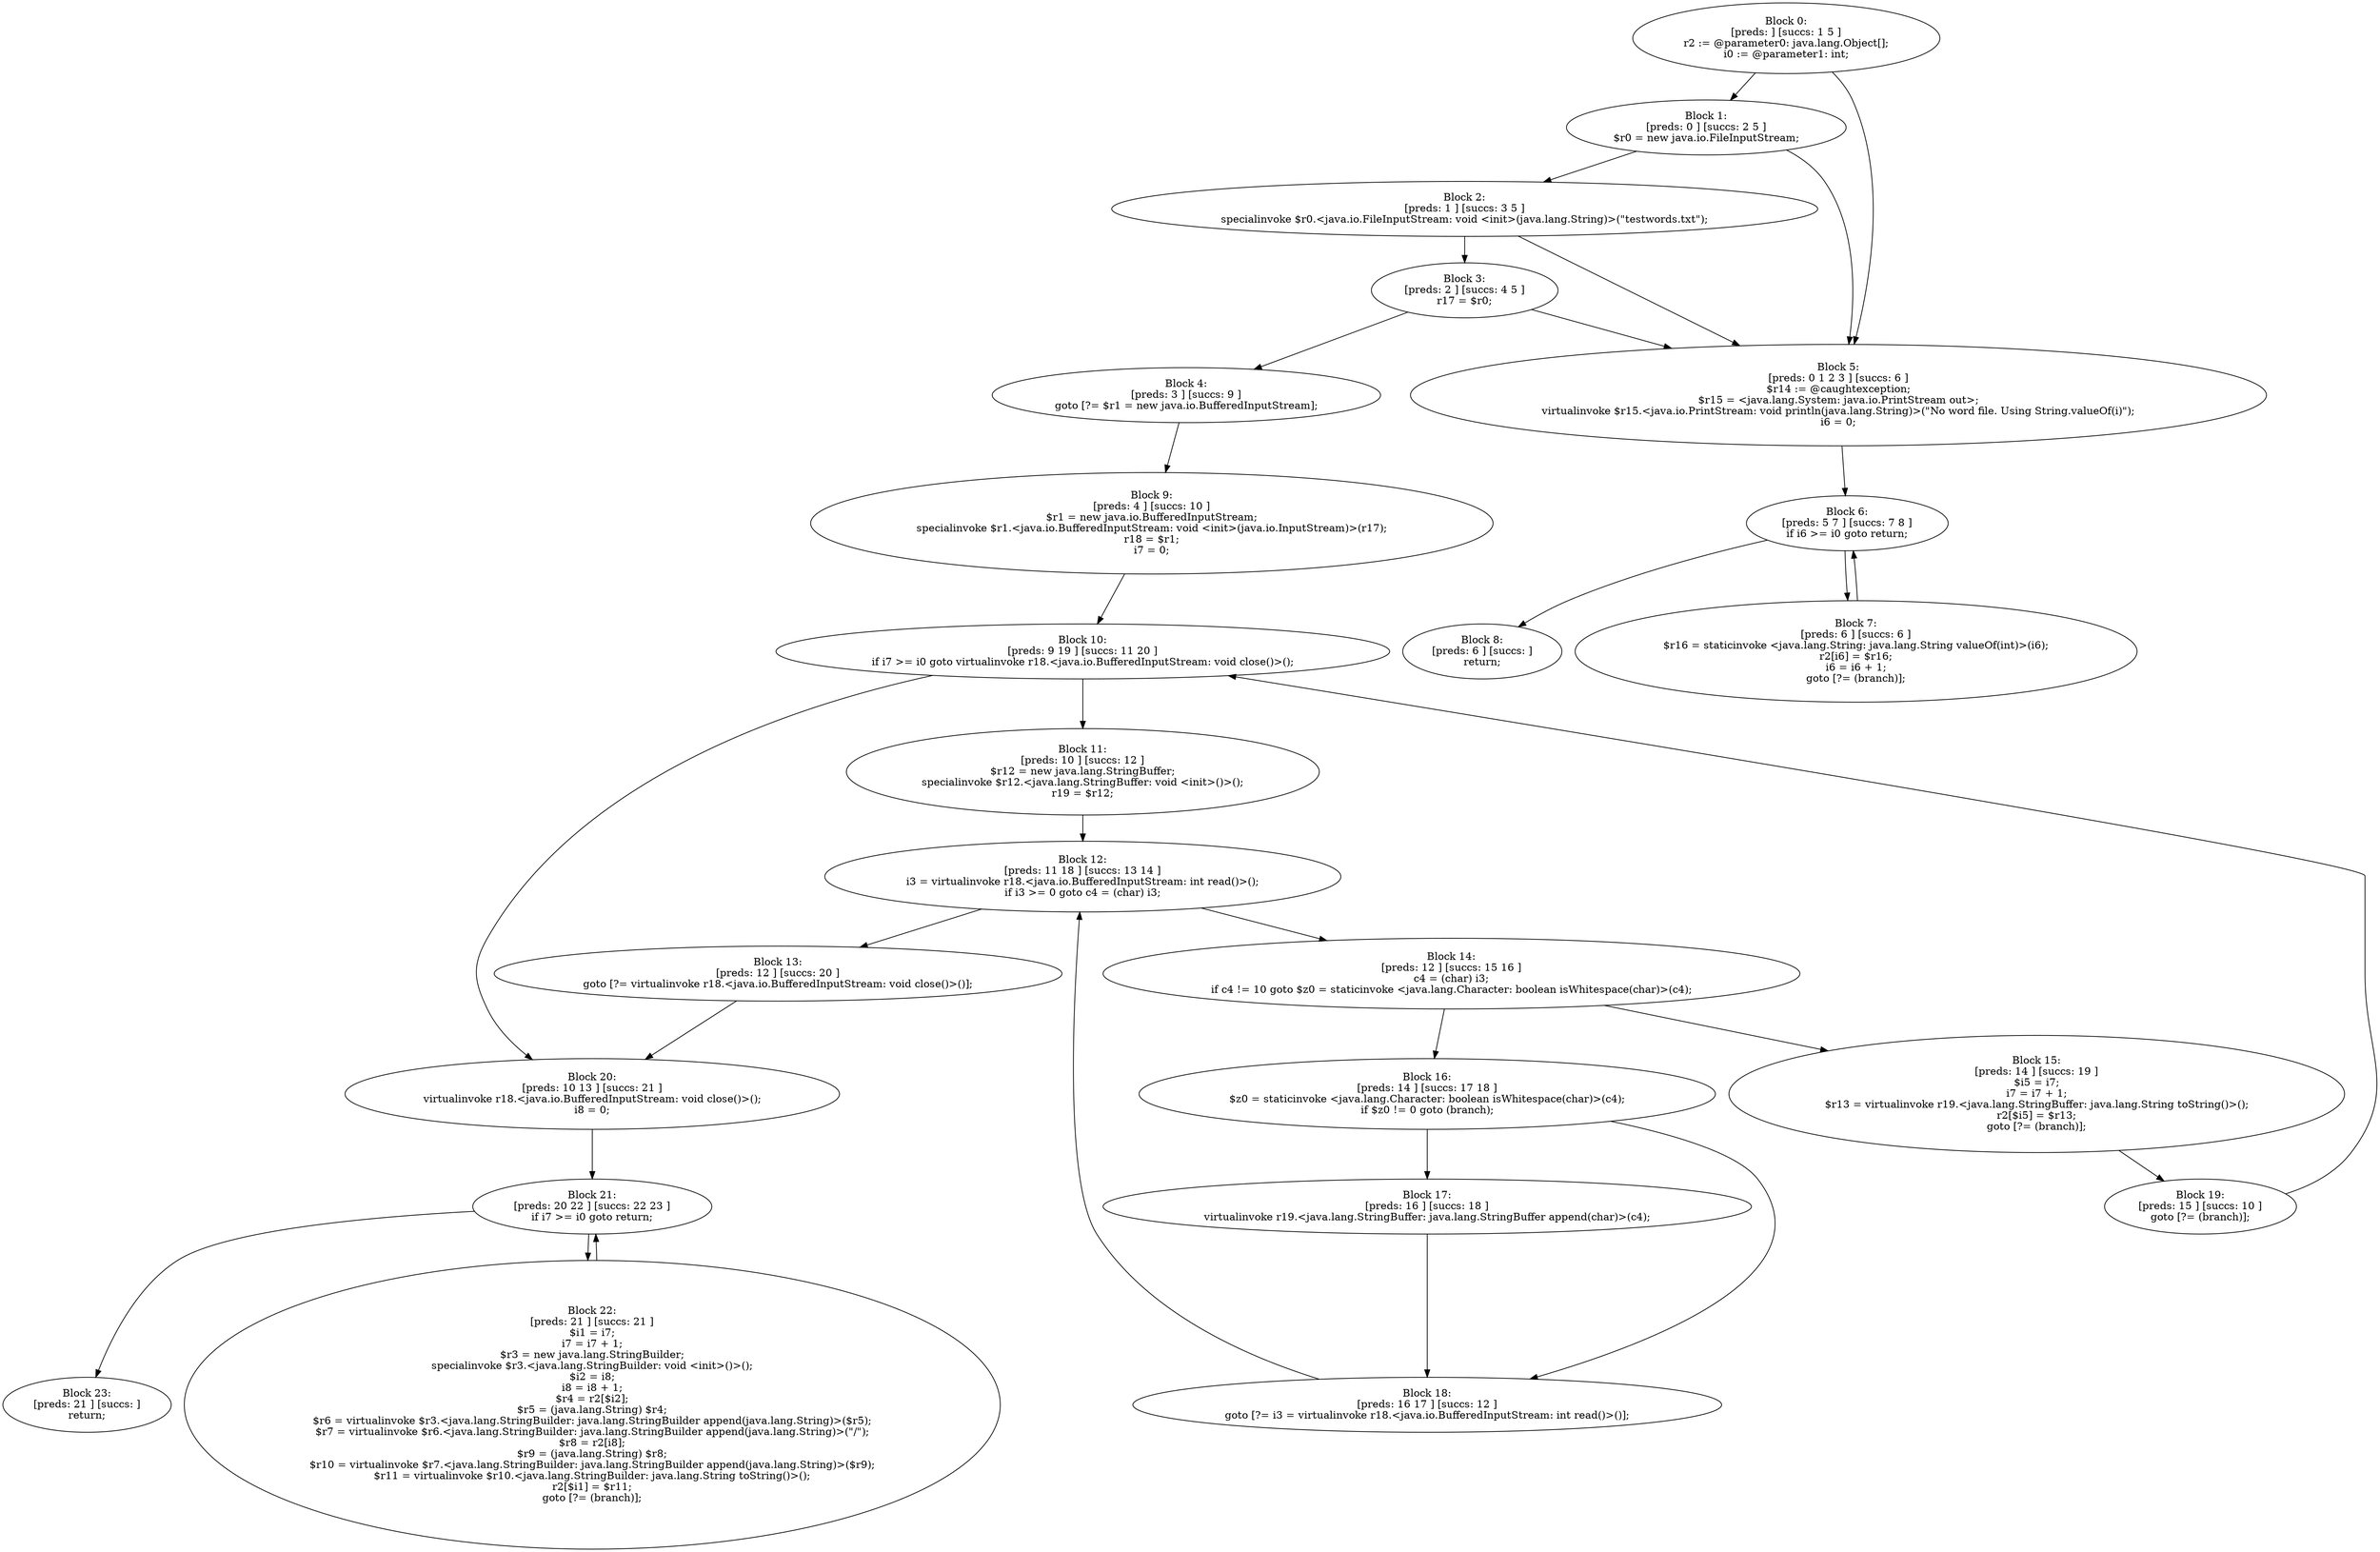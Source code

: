 digraph "unitGraph" {
    "Block 0:
[preds: ] [succs: 1 5 ]
r2 := @parameter0: java.lang.Object[];
i0 := @parameter1: int;
"
    "Block 1:
[preds: 0 ] [succs: 2 5 ]
$r0 = new java.io.FileInputStream;
"
    "Block 2:
[preds: 1 ] [succs: 3 5 ]
specialinvoke $r0.<java.io.FileInputStream: void <init>(java.lang.String)>(\"testwords.txt\");
"
    "Block 3:
[preds: 2 ] [succs: 4 5 ]
r17 = $r0;
"
    "Block 4:
[preds: 3 ] [succs: 9 ]
goto [?= $r1 = new java.io.BufferedInputStream];
"
    "Block 5:
[preds: 0 1 2 3 ] [succs: 6 ]
$r14 := @caughtexception;
$r15 = <java.lang.System: java.io.PrintStream out>;
virtualinvoke $r15.<java.io.PrintStream: void println(java.lang.String)>(\"No word file. Using String.valueOf(i)\");
i6 = 0;
"
    "Block 6:
[preds: 5 7 ] [succs: 7 8 ]
if i6 >= i0 goto return;
"
    "Block 7:
[preds: 6 ] [succs: 6 ]
$r16 = staticinvoke <java.lang.String: java.lang.String valueOf(int)>(i6);
r2[i6] = $r16;
i6 = i6 + 1;
goto [?= (branch)];
"
    "Block 8:
[preds: 6 ] [succs: ]
return;
"
    "Block 9:
[preds: 4 ] [succs: 10 ]
$r1 = new java.io.BufferedInputStream;
specialinvoke $r1.<java.io.BufferedInputStream: void <init>(java.io.InputStream)>(r17);
r18 = $r1;
i7 = 0;
"
    "Block 10:
[preds: 9 19 ] [succs: 11 20 ]
if i7 >= i0 goto virtualinvoke r18.<java.io.BufferedInputStream: void close()>();
"
    "Block 11:
[preds: 10 ] [succs: 12 ]
$r12 = new java.lang.StringBuffer;
specialinvoke $r12.<java.lang.StringBuffer: void <init>()>();
r19 = $r12;
"
    "Block 12:
[preds: 11 18 ] [succs: 13 14 ]
i3 = virtualinvoke r18.<java.io.BufferedInputStream: int read()>();
if i3 >= 0 goto c4 = (char) i3;
"
    "Block 13:
[preds: 12 ] [succs: 20 ]
goto [?= virtualinvoke r18.<java.io.BufferedInputStream: void close()>()];
"
    "Block 14:
[preds: 12 ] [succs: 15 16 ]
c4 = (char) i3;
if c4 != 10 goto $z0 = staticinvoke <java.lang.Character: boolean isWhitespace(char)>(c4);
"
    "Block 15:
[preds: 14 ] [succs: 19 ]
$i5 = i7;
i7 = i7 + 1;
$r13 = virtualinvoke r19.<java.lang.StringBuffer: java.lang.String toString()>();
r2[$i5] = $r13;
goto [?= (branch)];
"
    "Block 16:
[preds: 14 ] [succs: 17 18 ]
$z0 = staticinvoke <java.lang.Character: boolean isWhitespace(char)>(c4);
if $z0 != 0 goto (branch);
"
    "Block 17:
[preds: 16 ] [succs: 18 ]
virtualinvoke r19.<java.lang.StringBuffer: java.lang.StringBuffer append(char)>(c4);
"
    "Block 18:
[preds: 16 17 ] [succs: 12 ]
goto [?= i3 = virtualinvoke r18.<java.io.BufferedInputStream: int read()>()];
"
    "Block 19:
[preds: 15 ] [succs: 10 ]
goto [?= (branch)];
"
    "Block 20:
[preds: 10 13 ] [succs: 21 ]
virtualinvoke r18.<java.io.BufferedInputStream: void close()>();
i8 = 0;
"
    "Block 21:
[preds: 20 22 ] [succs: 22 23 ]
if i7 >= i0 goto return;
"
    "Block 22:
[preds: 21 ] [succs: 21 ]
$i1 = i7;
i7 = i7 + 1;
$r3 = new java.lang.StringBuilder;
specialinvoke $r3.<java.lang.StringBuilder: void <init>()>();
$i2 = i8;
i8 = i8 + 1;
$r4 = r2[$i2];
$r5 = (java.lang.String) $r4;
$r6 = virtualinvoke $r3.<java.lang.StringBuilder: java.lang.StringBuilder append(java.lang.String)>($r5);
$r7 = virtualinvoke $r6.<java.lang.StringBuilder: java.lang.StringBuilder append(java.lang.String)>(\"/\");
$r8 = r2[i8];
$r9 = (java.lang.String) $r8;
$r10 = virtualinvoke $r7.<java.lang.StringBuilder: java.lang.StringBuilder append(java.lang.String)>($r9);
$r11 = virtualinvoke $r10.<java.lang.StringBuilder: java.lang.String toString()>();
r2[$i1] = $r11;
goto [?= (branch)];
"
    "Block 23:
[preds: 21 ] [succs: ]
return;
"
    "Block 0:
[preds: ] [succs: 1 5 ]
r2 := @parameter0: java.lang.Object[];
i0 := @parameter1: int;
"->"Block 1:
[preds: 0 ] [succs: 2 5 ]
$r0 = new java.io.FileInputStream;
";
    "Block 0:
[preds: ] [succs: 1 5 ]
r2 := @parameter0: java.lang.Object[];
i0 := @parameter1: int;
"->"Block 5:
[preds: 0 1 2 3 ] [succs: 6 ]
$r14 := @caughtexception;
$r15 = <java.lang.System: java.io.PrintStream out>;
virtualinvoke $r15.<java.io.PrintStream: void println(java.lang.String)>(\"No word file. Using String.valueOf(i)\");
i6 = 0;
";
    "Block 1:
[preds: 0 ] [succs: 2 5 ]
$r0 = new java.io.FileInputStream;
"->"Block 2:
[preds: 1 ] [succs: 3 5 ]
specialinvoke $r0.<java.io.FileInputStream: void <init>(java.lang.String)>(\"testwords.txt\");
";
    "Block 1:
[preds: 0 ] [succs: 2 5 ]
$r0 = new java.io.FileInputStream;
"->"Block 5:
[preds: 0 1 2 3 ] [succs: 6 ]
$r14 := @caughtexception;
$r15 = <java.lang.System: java.io.PrintStream out>;
virtualinvoke $r15.<java.io.PrintStream: void println(java.lang.String)>(\"No word file. Using String.valueOf(i)\");
i6 = 0;
";
    "Block 2:
[preds: 1 ] [succs: 3 5 ]
specialinvoke $r0.<java.io.FileInputStream: void <init>(java.lang.String)>(\"testwords.txt\");
"->"Block 3:
[preds: 2 ] [succs: 4 5 ]
r17 = $r0;
";
    "Block 2:
[preds: 1 ] [succs: 3 5 ]
specialinvoke $r0.<java.io.FileInputStream: void <init>(java.lang.String)>(\"testwords.txt\");
"->"Block 5:
[preds: 0 1 2 3 ] [succs: 6 ]
$r14 := @caughtexception;
$r15 = <java.lang.System: java.io.PrintStream out>;
virtualinvoke $r15.<java.io.PrintStream: void println(java.lang.String)>(\"No word file. Using String.valueOf(i)\");
i6 = 0;
";
    "Block 3:
[preds: 2 ] [succs: 4 5 ]
r17 = $r0;
"->"Block 4:
[preds: 3 ] [succs: 9 ]
goto [?= $r1 = new java.io.BufferedInputStream];
";
    "Block 3:
[preds: 2 ] [succs: 4 5 ]
r17 = $r0;
"->"Block 5:
[preds: 0 1 2 3 ] [succs: 6 ]
$r14 := @caughtexception;
$r15 = <java.lang.System: java.io.PrintStream out>;
virtualinvoke $r15.<java.io.PrintStream: void println(java.lang.String)>(\"No word file. Using String.valueOf(i)\");
i6 = 0;
";
    "Block 4:
[preds: 3 ] [succs: 9 ]
goto [?= $r1 = new java.io.BufferedInputStream];
"->"Block 9:
[preds: 4 ] [succs: 10 ]
$r1 = new java.io.BufferedInputStream;
specialinvoke $r1.<java.io.BufferedInputStream: void <init>(java.io.InputStream)>(r17);
r18 = $r1;
i7 = 0;
";
    "Block 5:
[preds: 0 1 2 3 ] [succs: 6 ]
$r14 := @caughtexception;
$r15 = <java.lang.System: java.io.PrintStream out>;
virtualinvoke $r15.<java.io.PrintStream: void println(java.lang.String)>(\"No word file. Using String.valueOf(i)\");
i6 = 0;
"->"Block 6:
[preds: 5 7 ] [succs: 7 8 ]
if i6 >= i0 goto return;
";
    "Block 6:
[preds: 5 7 ] [succs: 7 8 ]
if i6 >= i0 goto return;
"->"Block 7:
[preds: 6 ] [succs: 6 ]
$r16 = staticinvoke <java.lang.String: java.lang.String valueOf(int)>(i6);
r2[i6] = $r16;
i6 = i6 + 1;
goto [?= (branch)];
";
    "Block 6:
[preds: 5 7 ] [succs: 7 8 ]
if i6 >= i0 goto return;
"->"Block 8:
[preds: 6 ] [succs: ]
return;
";
    "Block 7:
[preds: 6 ] [succs: 6 ]
$r16 = staticinvoke <java.lang.String: java.lang.String valueOf(int)>(i6);
r2[i6] = $r16;
i6 = i6 + 1;
goto [?= (branch)];
"->"Block 6:
[preds: 5 7 ] [succs: 7 8 ]
if i6 >= i0 goto return;
";
    "Block 9:
[preds: 4 ] [succs: 10 ]
$r1 = new java.io.BufferedInputStream;
specialinvoke $r1.<java.io.BufferedInputStream: void <init>(java.io.InputStream)>(r17);
r18 = $r1;
i7 = 0;
"->"Block 10:
[preds: 9 19 ] [succs: 11 20 ]
if i7 >= i0 goto virtualinvoke r18.<java.io.BufferedInputStream: void close()>();
";
    "Block 10:
[preds: 9 19 ] [succs: 11 20 ]
if i7 >= i0 goto virtualinvoke r18.<java.io.BufferedInputStream: void close()>();
"->"Block 11:
[preds: 10 ] [succs: 12 ]
$r12 = new java.lang.StringBuffer;
specialinvoke $r12.<java.lang.StringBuffer: void <init>()>();
r19 = $r12;
";
    "Block 10:
[preds: 9 19 ] [succs: 11 20 ]
if i7 >= i0 goto virtualinvoke r18.<java.io.BufferedInputStream: void close()>();
"->"Block 20:
[preds: 10 13 ] [succs: 21 ]
virtualinvoke r18.<java.io.BufferedInputStream: void close()>();
i8 = 0;
";
    "Block 11:
[preds: 10 ] [succs: 12 ]
$r12 = new java.lang.StringBuffer;
specialinvoke $r12.<java.lang.StringBuffer: void <init>()>();
r19 = $r12;
"->"Block 12:
[preds: 11 18 ] [succs: 13 14 ]
i3 = virtualinvoke r18.<java.io.BufferedInputStream: int read()>();
if i3 >= 0 goto c4 = (char) i3;
";
    "Block 12:
[preds: 11 18 ] [succs: 13 14 ]
i3 = virtualinvoke r18.<java.io.BufferedInputStream: int read()>();
if i3 >= 0 goto c4 = (char) i3;
"->"Block 13:
[preds: 12 ] [succs: 20 ]
goto [?= virtualinvoke r18.<java.io.BufferedInputStream: void close()>()];
";
    "Block 12:
[preds: 11 18 ] [succs: 13 14 ]
i3 = virtualinvoke r18.<java.io.BufferedInputStream: int read()>();
if i3 >= 0 goto c4 = (char) i3;
"->"Block 14:
[preds: 12 ] [succs: 15 16 ]
c4 = (char) i3;
if c4 != 10 goto $z0 = staticinvoke <java.lang.Character: boolean isWhitespace(char)>(c4);
";
    "Block 13:
[preds: 12 ] [succs: 20 ]
goto [?= virtualinvoke r18.<java.io.BufferedInputStream: void close()>()];
"->"Block 20:
[preds: 10 13 ] [succs: 21 ]
virtualinvoke r18.<java.io.BufferedInputStream: void close()>();
i8 = 0;
";
    "Block 14:
[preds: 12 ] [succs: 15 16 ]
c4 = (char) i3;
if c4 != 10 goto $z0 = staticinvoke <java.lang.Character: boolean isWhitespace(char)>(c4);
"->"Block 15:
[preds: 14 ] [succs: 19 ]
$i5 = i7;
i7 = i7 + 1;
$r13 = virtualinvoke r19.<java.lang.StringBuffer: java.lang.String toString()>();
r2[$i5] = $r13;
goto [?= (branch)];
";
    "Block 14:
[preds: 12 ] [succs: 15 16 ]
c4 = (char) i3;
if c4 != 10 goto $z0 = staticinvoke <java.lang.Character: boolean isWhitespace(char)>(c4);
"->"Block 16:
[preds: 14 ] [succs: 17 18 ]
$z0 = staticinvoke <java.lang.Character: boolean isWhitespace(char)>(c4);
if $z0 != 0 goto (branch);
";
    "Block 15:
[preds: 14 ] [succs: 19 ]
$i5 = i7;
i7 = i7 + 1;
$r13 = virtualinvoke r19.<java.lang.StringBuffer: java.lang.String toString()>();
r2[$i5] = $r13;
goto [?= (branch)];
"->"Block 19:
[preds: 15 ] [succs: 10 ]
goto [?= (branch)];
";
    "Block 16:
[preds: 14 ] [succs: 17 18 ]
$z0 = staticinvoke <java.lang.Character: boolean isWhitespace(char)>(c4);
if $z0 != 0 goto (branch);
"->"Block 17:
[preds: 16 ] [succs: 18 ]
virtualinvoke r19.<java.lang.StringBuffer: java.lang.StringBuffer append(char)>(c4);
";
    "Block 16:
[preds: 14 ] [succs: 17 18 ]
$z0 = staticinvoke <java.lang.Character: boolean isWhitespace(char)>(c4);
if $z0 != 0 goto (branch);
"->"Block 18:
[preds: 16 17 ] [succs: 12 ]
goto [?= i3 = virtualinvoke r18.<java.io.BufferedInputStream: int read()>()];
";
    "Block 17:
[preds: 16 ] [succs: 18 ]
virtualinvoke r19.<java.lang.StringBuffer: java.lang.StringBuffer append(char)>(c4);
"->"Block 18:
[preds: 16 17 ] [succs: 12 ]
goto [?= i3 = virtualinvoke r18.<java.io.BufferedInputStream: int read()>()];
";
    "Block 18:
[preds: 16 17 ] [succs: 12 ]
goto [?= i3 = virtualinvoke r18.<java.io.BufferedInputStream: int read()>()];
"->"Block 12:
[preds: 11 18 ] [succs: 13 14 ]
i3 = virtualinvoke r18.<java.io.BufferedInputStream: int read()>();
if i3 >= 0 goto c4 = (char) i3;
";
    "Block 19:
[preds: 15 ] [succs: 10 ]
goto [?= (branch)];
"->"Block 10:
[preds: 9 19 ] [succs: 11 20 ]
if i7 >= i0 goto virtualinvoke r18.<java.io.BufferedInputStream: void close()>();
";
    "Block 20:
[preds: 10 13 ] [succs: 21 ]
virtualinvoke r18.<java.io.BufferedInputStream: void close()>();
i8 = 0;
"->"Block 21:
[preds: 20 22 ] [succs: 22 23 ]
if i7 >= i0 goto return;
";
    "Block 21:
[preds: 20 22 ] [succs: 22 23 ]
if i7 >= i0 goto return;
"->"Block 22:
[preds: 21 ] [succs: 21 ]
$i1 = i7;
i7 = i7 + 1;
$r3 = new java.lang.StringBuilder;
specialinvoke $r3.<java.lang.StringBuilder: void <init>()>();
$i2 = i8;
i8 = i8 + 1;
$r4 = r2[$i2];
$r5 = (java.lang.String) $r4;
$r6 = virtualinvoke $r3.<java.lang.StringBuilder: java.lang.StringBuilder append(java.lang.String)>($r5);
$r7 = virtualinvoke $r6.<java.lang.StringBuilder: java.lang.StringBuilder append(java.lang.String)>(\"/\");
$r8 = r2[i8];
$r9 = (java.lang.String) $r8;
$r10 = virtualinvoke $r7.<java.lang.StringBuilder: java.lang.StringBuilder append(java.lang.String)>($r9);
$r11 = virtualinvoke $r10.<java.lang.StringBuilder: java.lang.String toString()>();
r2[$i1] = $r11;
goto [?= (branch)];
";
    "Block 21:
[preds: 20 22 ] [succs: 22 23 ]
if i7 >= i0 goto return;
"->"Block 23:
[preds: 21 ] [succs: ]
return;
";
    "Block 22:
[preds: 21 ] [succs: 21 ]
$i1 = i7;
i7 = i7 + 1;
$r3 = new java.lang.StringBuilder;
specialinvoke $r3.<java.lang.StringBuilder: void <init>()>();
$i2 = i8;
i8 = i8 + 1;
$r4 = r2[$i2];
$r5 = (java.lang.String) $r4;
$r6 = virtualinvoke $r3.<java.lang.StringBuilder: java.lang.StringBuilder append(java.lang.String)>($r5);
$r7 = virtualinvoke $r6.<java.lang.StringBuilder: java.lang.StringBuilder append(java.lang.String)>(\"/\");
$r8 = r2[i8];
$r9 = (java.lang.String) $r8;
$r10 = virtualinvoke $r7.<java.lang.StringBuilder: java.lang.StringBuilder append(java.lang.String)>($r9);
$r11 = virtualinvoke $r10.<java.lang.StringBuilder: java.lang.String toString()>();
r2[$i1] = $r11;
goto [?= (branch)];
"->"Block 21:
[preds: 20 22 ] [succs: 22 23 ]
if i7 >= i0 goto return;
";
}

